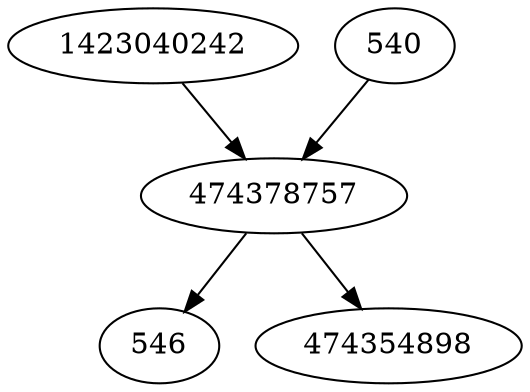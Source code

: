 strict digraph  {
546;
474378757;
474354898;
1423040242;
540;
474378757 -> 474354898;
474378757 -> 546;
1423040242 -> 474378757;
540 -> 474378757;
}
